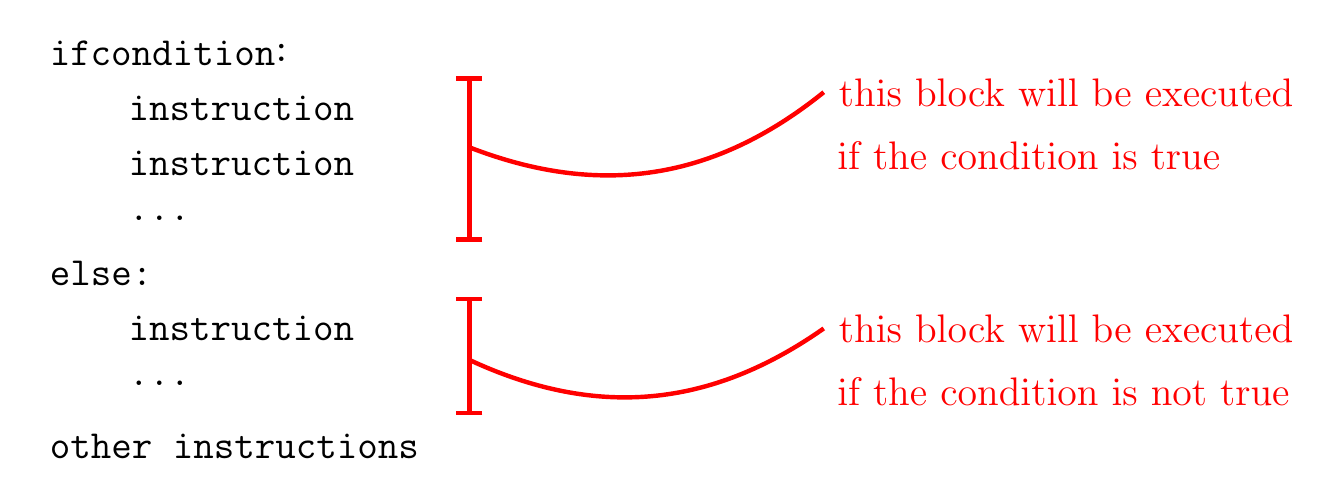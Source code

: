 \usetikzlibrary{positioning}
\begin{tikzpicture}[scale=1, every node/.style={transform shape}]
\Large
\node[right] (A) at (0,0) {\texttt{if}};
\node[right,right=-0.7em of A] (B)  {\texttt{condition}};
\node[right,right=-0.8em of B] (C) {\texttt{:}};


\node[right] (E) at (1,-0.7) {\texttt{instruction}};
\node[right] at (1,-1.4) {\texttt{instruction}};
\node[right] at (1,-2.1) {\texttt{...}};

\node[right] (AA) at (0,-2.8) {\texttt{else:}};

\node[right] (E) at (1,-3.5) {\texttt{instruction}};
\node[right] at (1,-4.2) {\texttt{...}};


\node[right] (F) at (0,-5) {\texttt{other instructions}};

%  \draw[<-,>=latex,ultra thick, red]  (A.north) to[bend left] (9,3) node[right] {mot reserv\'e "\texttt{if}"};
%  \draw[<-,>=latex,ultra thick, red]  (B.north) to[bend left] (9,2) node[right] {une condition};
%  \draw[<-,>=latex,ultra thick, red]  (C.north) to[bend left] (9,1) node[right] {deux points};


 \draw[|-|,ultra thick, red] (5.5,-0.3)--++(0,-2.1);
 \draw[ultra thick, red]  (5.5,-1.2) to[bend right] (10,-0.5) node[right] {this block will be executed};
 \node[right,red]  at (10,-1.3) {if the condition is true};


 \draw[|-|,ultra thick, red] (5.5,-3.1)--++(0,-1.5);

 \draw[ultra thick, red]  (5.5,-3.9) to[bend right] (10,-3.5) node[right] {this block will be executed};
 \node[right,red]  at (10,-4.3) {if the condition is not true};

% \draw[<-,>=latex,ultra thick, red]    (F.east)  to[bend left] (9,-3.2) node[right] {program continuation};





\end{tikzpicture}